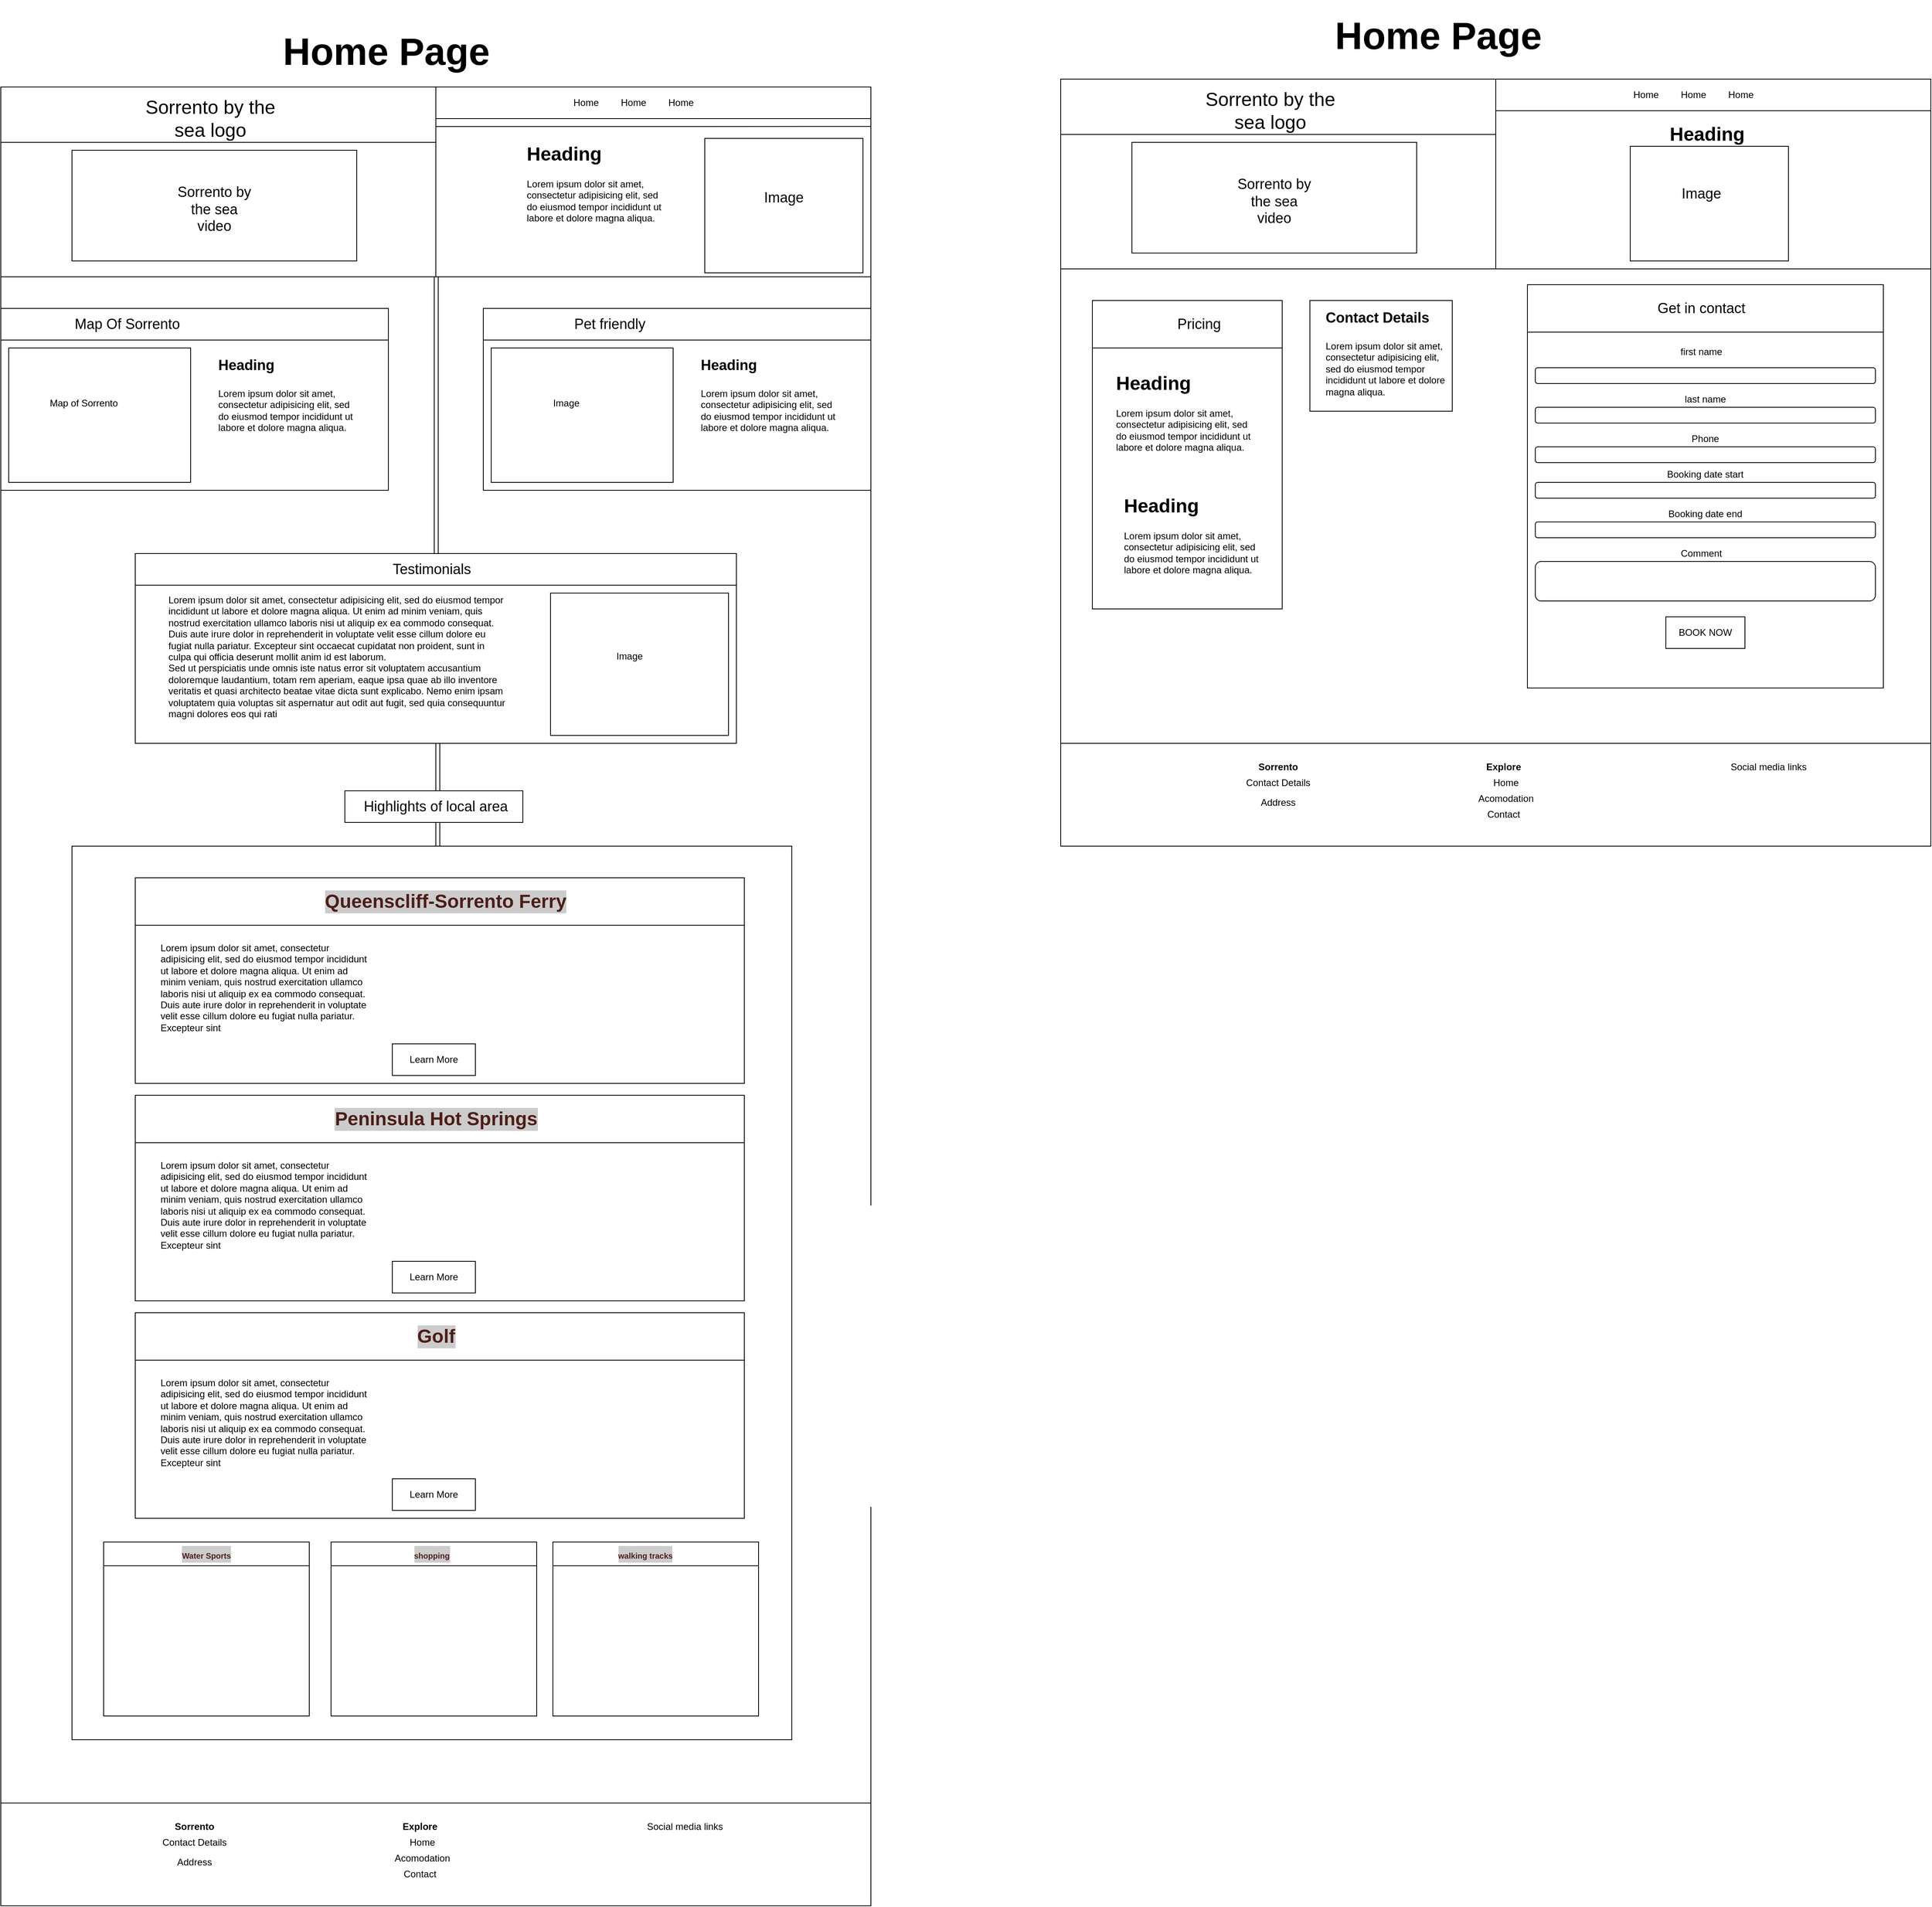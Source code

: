 <mxfile version="13.6.9" type="github">
  <diagram name="Page-1" id="03018318-947c-dd8e-b7a3-06fadd420f32">
    <mxGraphModel dx="8310" dy="4660" grid="1" gridSize="10" guides="1" tooltips="1" connect="1" arrows="1" fold="1" page="1" pageScale="1" pageWidth="1100" pageHeight="850" background="#ffffff" math="0" shadow="0">
      <root>
        <mxCell id="0" />
        <mxCell id="1" parent="0" />
        <mxCell id="rN2n2UMtnNxQBnkrzZtM-392" value="" style="rounded=0;whiteSpace=wrap;html=1;" vertex="1" parent="1">
          <mxGeometry x="1910" y="230" width="490" height="430" as="geometry" />
        </mxCell>
        <mxCell id="rN2n2UMtnNxQBnkrzZtM-379" value="" style="rounded=0;whiteSpace=wrap;html=1;" vertex="1" parent="1">
          <mxGeometry x="558" y="1150" width="5" height="350" as="geometry" />
        </mxCell>
        <mxCell id="rN2n2UMtnNxQBnkrzZtM-97" value="" style="rounded=0;whiteSpace=wrap;html=1;" vertex="1" parent="1">
          <mxGeometry x="550" y="60" width="550" height="180" as="geometry" />
        </mxCell>
        <mxCell id="rN2n2UMtnNxQBnkrzZtM-83" value="" style="rounded=0;whiteSpace=wrap;html=1;" vertex="1" parent="1">
          <mxGeometry width="1100" height="2300" as="geometry" />
        </mxCell>
        <mxCell id="rN2n2UMtnNxQBnkrzZtM-52" value="" style="rounded=0;whiteSpace=wrap;html=1;" vertex="1" parent="1">
          <mxGeometry x="170" y="1000" width="770" height="60" as="geometry" />
        </mxCell>
        <mxCell id="rN2n2UMtnNxQBnkrzZtM-1" value="" style="rounded=0;whiteSpace=wrap;html=1;" vertex="1" parent="1">
          <mxGeometry width="550" height="240" as="geometry" />
        </mxCell>
        <mxCell id="rN2n2UMtnNxQBnkrzZtM-2" value="" style="rounded=0;whiteSpace=wrap;html=1;" vertex="1" parent="1">
          <mxGeometry x="550" width="550" height="240" as="geometry" />
        </mxCell>
        <mxCell id="rN2n2UMtnNxQBnkrzZtM-3" value="" style="rounded=0;whiteSpace=wrap;html=1;" vertex="1" parent="1">
          <mxGeometry width="550" height="70" as="geometry" />
        </mxCell>
        <mxCell id="rN2n2UMtnNxQBnkrzZtM-4" value="&lt;font style=&quot;font-size: 24px&quot;&gt;Sorrento by the sea logo&lt;/font&gt;" style="text;html=1;strokeColor=none;fillColor=none;align=center;verticalAlign=middle;whiteSpace=wrap;rounded=0;" vertex="1" parent="1">
          <mxGeometry x="160" y="30" width="210" height="20" as="geometry" />
        </mxCell>
        <mxCell id="rN2n2UMtnNxQBnkrzZtM-5" value="" style="rounded=0;whiteSpace=wrap;html=1;" vertex="1" parent="1">
          <mxGeometry x="90" y="80" width="360" height="140" as="geometry" />
        </mxCell>
        <mxCell id="rN2n2UMtnNxQBnkrzZtM-6" value="&lt;font style=&quot;font-size: 18px&quot;&gt;Sorrento by the sea video&lt;/font&gt;" style="text;html=1;strokeColor=none;fillColor=none;align=center;verticalAlign=middle;whiteSpace=wrap;rounded=0;" vertex="1" parent="1">
          <mxGeometry x="220" y="130" width="100" height="50" as="geometry" />
        </mxCell>
        <mxCell id="rN2n2UMtnNxQBnkrzZtM-7" value="" style="rounded=0;whiteSpace=wrap;html=1;" vertex="1" parent="1">
          <mxGeometry x="550" width="550" height="40" as="geometry" />
        </mxCell>
        <mxCell id="rN2n2UMtnNxQBnkrzZtM-8" value="Home" style="text;html=1;strokeColor=none;fillColor=none;align=center;verticalAlign=middle;whiteSpace=wrap;rounded=0;" vertex="1" parent="1">
          <mxGeometry x="720" y="10" width="40" height="20" as="geometry" />
        </mxCell>
        <mxCell id="rN2n2UMtnNxQBnkrzZtM-9" value="Home" style="text;html=1;strokeColor=none;fillColor=none;align=center;verticalAlign=middle;whiteSpace=wrap;rounded=0;" vertex="1" parent="1">
          <mxGeometry x="780" y="10" width="40" height="20" as="geometry" />
        </mxCell>
        <mxCell id="rN2n2UMtnNxQBnkrzZtM-10" value="Home" style="text;html=1;strokeColor=none;fillColor=none;align=center;verticalAlign=middle;whiteSpace=wrap;rounded=0;" vertex="1" parent="1">
          <mxGeometry x="840" y="10" width="40" height="20" as="geometry" />
        </mxCell>
        <mxCell id="rN2n2UMtnNxQBnkrzZtM-11" value="" style="rounded=0;whiteSpace=wrap;html=1;" vertex="1" parent="1">
          <mxGeometry x="890" y="65" width="200" height="170" as="geometry" />
        </mxCell>
        <mxCell id="rN2n2UMtnNxQBnkrzZtM-12" value="&lt;font style=&quot;font-size: 18px&quot;&gt;Image&lt;/font&gt;" style="text;html=1;strokeColor=none;fillColor=none;align=center;verticalAlign=middle;whiteSpace=wrap;rounded=0;" vertex="1" parent="1">
          <mxGeometry x="950" y="105" width="80" height="70" as="geometry" />
        </mxCell>
        <mxCell id="rN2n2UMtnNxQBnkrzZtM-13" value="&lt;h1&gt;Heading&lt;/h1&gt;&lt;p&gt;Lorem ipsum dolor sit amet, consectetur adipisicing elit, sed do eiusmod tempor incididunt ut labore et dolore magna aliqua.&lt;/p&gt;" style="text;html=1;strokeColor=none;fillColor=none;spacing=5;spacingTop=-20;whiteSpace=wrap;overflow=hidden;rounded=0;" vertex="1" parent="1">
          <mxGeometry x="660" y="65" width="190" height="120" as="geometry" />
        </mxCell>
        <mxCell id="rN2n2UMtnNxQBnkrzZtM-17" value="" style="rounded=0;whiteSpace=wrap;html=1;" vertex="1" parent="1">
          <mxGeometry x="550" y="760" width="5" height="350" as="geometry" />
        </mxCell>
        <mxCell id="rN2n2UMtnNxQBnkrzZtM-19" value="" style="rounded=0;whiteSpace=wrap;html=1;" vertex="1" parent="1">
          <mxGeometry y="280" width="490" height="230" as="geometry" />
        </mxCell>
        <mxCell id="rN2n2UMtnNxQBnkrzZtM-21" value="" style="rounded=0;whiteSpace=wrap;html=1;" vertex="1" parent="1">
          <mxGeometry y="280" width="490" height="40" as="geometry" />
        </mxCell>
        <mxCell id="rN2n2UMtnNxQBnkrzZtM-22" value="&lt;font style=&quot;font-size: 18px&quot;&gt;Map Of Sorrento&lt;/font&gt;" style="text;html=1;strokeColor=none;fillColor=none;align=center;verticalAlign=middle;whiteSpace=wrap;rounded=0;" vertex="1" parent="1">
          <mxGeometry x="70" y="285" width="180" height="30" as="geometry" />
        </mxCell>
        <mxCell id="rN2n2UMtnNxQBnkrzZtM-24" value="" style="rounded=0;whiteSpace=wrap;html=1;" vertex="1" parent="1">
          <mxGeometry x="10" y="330" width="230" height="170" as="geometry" />
        </mxCell>
        <mxCell id="rN2n2UMtnNxQBnkrzZtM-25" value="Map of Sorrento&lt;br&gt;" style="text;html=1;strokeColor=none;fillColor=none;align=center;verticalAlign=middle;whiteSpace=wrap;rounded=0;" vertex="1" parent="1">
          <mxGeometry x="50" y="370" width="110" height="60" as="geometry" />
        </mxCell>
        <mxCell id="rN2n2UMtnNxQBnkrzZtM-27" value="&lt;h1&gt;&lt;font style=&quot;font-size: 18px&quot;&gt;Heading&lt;/font&gt;&lt;/h1&gt;&lt;p&gt;Lorem ipsum dolor sit amet, consectetur adipisicing elit, sed do eiusmod tempor incididunt ut labore et dolore magna aliqua.&lt;/p&gt;" style="text;html=1;strokeColor=none;fillColor=none;spacing=5;spacingTop=-20;whiteSpace=wrap;overflow=hidden;rounded=0;" vertex="1" parent="1">
          <mxGeometry x="270" y="330" width="190" height="120" as="geometry" />
        </mxCell>
        <mxCell id="rN2n2UMtnNxQBnkrzZtM-32" value="" style="rounded=0;whiteSpace=wrap;html=1;" vertex="1" parent="1">
          <mxGeometry x="610" y="280" width="490" height="230" as="geometry" />
        </mxCell>
        <mxCell id="rN2n2UMtnNxQBnkrzZtM-33" value="" style="rounded=0;whiteSpace=wrap;html=1;" vertex="1" parent="1">
          <mxGeometry x="610" y="280" width="490" height="40" as="geometry" />
        </mxCell>
        <mxCell id="rN2n2UMtnNxQBnkrzZtM-34" value="&lt;font style=&quot;font-size: 18px&quot;&gt;Pet friendly&lt;/font&gt;" style="text;html=1;strokeColor=none;fillColor=none;align=center;verticalAlign=middle;whiteSpace=wrap;rounded=0;" vertex="1" parent="1">
          <mxGeometry x="680" y="285" width="180" height="30" as="geometry" />
        </mxCell>
        <mxCell id="rN2n2UMtnNxQBnkrzZtM-35" value="" style="rounded=0;whiteSpace=wrap;html=1;" vertex="1" parent="1">
          <mxGeometry x="620" y="330" width="230" height="170" as="geometry" />
        </mxCell>
        <mxCell id="rN2n2UMtnNxQBnkrzZtM-36" value="Image" style="text;html=1;strokeColor=none;fillColor=none;align=center;verticalAlign=middle;whiteSpace=wrap;rounded=0;" vertex="1" parent="1">
          <mxGeometry x="660" y="370" width="110" height="60" as="geometry" />
        </mxCell>
        <mxCell id="rN2n2UMtnNxQBnkrzZtM-37" value="&lt;h1&gt;&lt;font style=&quot;font-size: 18px&quot;&gt;Heading&lt;/font&gt;&lt;/h1&gt;&lt;p&gt;Lorem ipsum dolor sit amet, consectetur adipisicing elit, sed do eiusmod tempor incididunt ut labore et dolore magna aliqua.&lt;/p&gt;" style="text;html=1;strokeColor=none;fillColor=none;spacing=5;spacingTop=-20;whiteSpace=wrap;overflow=hidden;rounded=0;" vertex="1" parent="1">
          <mxGeometry x="880" y="330" width="190" height="120" as="geometry" />
        </mxCell>
        <mxCell id="rN2n2UMtnNxQBnkrzZtM-38" value="" style="rounded=0;whiteSpace=wrap;html=1;" vertex="1" parent="1">
          <mxGeometry x="170" y="590" width="760" height="240" as="geometry" />
        </mxCell>
        <mxCell id="rN2n2UMtnNxQBnkrzZtM-39" value="" style="rounded=0;whiteSpace=wrap;html=1;" vertex="1" parent="1">
          <mxGeometry x="695" y="640" width="225" height="180" as="geometry" />
        </mxCell>
        <mxCell id="rN2n2UMtnNxQBnkrzZtM-40" value="" style="rounded=0;whiteSpace=wrap;html=1;" vertex="1" parent="1">
          <mxGeometry x="170" y="590" width="760" height="40" as="geometry" />
        </mxCell>
        <mxCell id="rN2n2UMtnNxQBnkrzZtM-41" value="&lt;font style=&quot;font-size: 18px&quot;&gt;Testimonials&lt;/font&gt;" style="text;html=1;strokeColor=none;fillColor=none;align=center;verticalAlign=middle;whiteSpace=wrap;rounded=0;" vertex="1" parent="1">
          <mxGeometry x="470" y="600" width="150" height="20" as="geometry" />
        </mxCell>
        <mxCell id="rN2n2UMtnNxQBnkrzZtM-43" value="Lorem ipsum dolor sit amet, consectetur adipisicing elit, sed do eiusmod tempor incididunt ut labore et dolore magna aliqua. Ut enim ad minim veniam, quis nostrud exercitation ullamco laboris nisi ut aliquip ex ea commodo consequat. Duis aute irure dolor in reprehenderit in voluptate velit esse cillum dolore eu fugiat nulla pariatur. Excepteur sint occaecat cupidatat non proident, sunt in culpa qui officia deserunt mollit anim id est laborum.&lt;br&gt;Sed ut perspiciatis unde omnis iste natus error sit voluptatem accusantium doloremque laudantium, totam rem aperiam, eaque ipsa quae ab illo inventore veritatis et quasi architecto beatae vitae dicta sunt explicabo. Nemo enim ipsam voluptatem quia voluptas sit aspernatur aut odit aut fugit, sed quia consequuntur magni dolores eos qui rati" style="text;spacingTop=-5;whiteSpace=wrap;html=1;align=left;fontSize=12;fontFamily=Helvetica;fillColor=none;strokeColor=none;" vertex="1" parent="1">
          <mxGeometry x="210" y="640" width="430" height="180" as="geometry" />
        </mxCell>
        <mxCell id="rN2n2UMtnNxQBnkrzZtM-45" value="Image" style="text;html=1;strokeColor=none;fillColor=none;align=center;verticalAlign=middle;whiteSpace=wrap;rounded=0;" vertex="1" parent="1">
          <mxGeometry x="740" y="690" width="110" height="60" as="geometry" />
        </mxCell>
        <mxCell id="rN2n2UMtnNxQBnkrzZtM-46" value="" style="rounded=0;whiteSpace=wrap;html=1;" vertex="1" parent="1">
          <mxGeometry x="435" y="890" width="225" height="40" as="geometry" />
        </mxCell>
        <mxCell id="rN2n2UMtnNxQBnkrzZtM-47" value="&lt;font style=&quot;font-size: 18px&quot;&gt;Highlights of local area&lt;/font&gt;" style="text;html=1;strokeColor=none;fillColor=none;align=center;verticalAlign=middle;whiteSpace=wrap;rounded=0;" vertex="1" parent="1">
          <mxGeometry x="420" y="900" width="260" height="20" as="geometry" />
        </mxCell>
        <mxCell id="rN2n2UMtnNxQBnkrzZtM-48" value="" style="rounded=0;whiteSpace=wrap;html=1;" vertex="1" parent="1">
          <mxGeometry x="90" y="960" width="910" height="1130" as="geometry" />
        </mxCell>
        <mxCell id="rN2n2UMtnNxQBnkrzZtM-49" value="" style="rounded=0;whiteSpace=wrap;html=1;" vertex="1" parent="1">
          <mxGeometry x="170" y="1000" width="770" height="260" as="geometry" />
        </mxCell>
        <mxCell id="rN2n2UMtnNxQBnkrzZtM-53" value="" style="rounded=0;whiteSpace=wrap;html=1;" vertex="1" parent="1">
          <mxGeometry x="170" y="1000" width="770" height="60" as="geometry" />
        </mxCell>
        <mxCell id="rN2n2UMtnNxQBnkrzZtM-50" value="&lt;h2 style=&quot;padding: 0px ; margin: 0px ; font-size: 24px ; color: rgb(77 , 29 , 24) ; background-color: rgba(0 , 0 , 0 , 0.2) ; font-family: &amp;#34;helvetica&amp;#34; , &amp;#34;calibri&amp;#34; , sans-serif&quot;&gt;Queenscliff-Sorrento Ferry&lt;/h2&gt;" style="text;html=1;strokeColor=none;fillColor=none;align=center;verticalAlign=middle;whiteSpace=wrap;rounded=0;" vertex="1" parent="1">
          <mxGeometry x="405" y="1020" width="315" height="20" as="geometry" />
        </mxCell>
        <mxCell id="rN2n2UMtnNxQBnkrzZtM-54" value="Lorem ipsum dolor sit amet, consectetur adipisicing elit, sed do eiusmod tempor incididunt ut labore et dolore magna aliqua. Ut enim ad minim veniam, quis nostrud exercitation ullamco laboris nisi ut aliquip ex ea commodo consequat. Duis aute irure dolor in reprehenderit in voluptate velit esse cillum dolore eu fugiat nulla pariatur. Excepteur sint" style="text;spacingTop=-5;whiteSpace=wrap;html=1;align=left;fontSize=12;fontFamily=Helvetica;fillColor=none;strokeColor=none;" vertex="1" parent="1">
          <mxGeometry x="200" y="1080" width="270" height="120" as="geometry" />
        </mxCell>
        <mxCell id="rN2n2UMtnNxQBnkrzZtM-56" value="" style="rounded=0;whiteSpace=wrap;html=1;" vertex="1" parent="1">
          <mxGeometry x="495" y="1210" width="105" height="40" as="geometry" />
        </mxCell>
        <mxCell id="rN2n2UMtnNxQBnkrzZtM-57" value="Learn More" style="text;html=1;strokeColor=none;fillColor=none;align=center;verticalAlign=middle;whiteSpace=wrap;rounded=0;" vertex="1" parent="1">
          <mxGeometry x="510" y="1220" width="75" height="20" as="geometry" />
        </mxCell>
        <mxCell id="rN2n2UMtnNxQBnkrzZtM-58" value="" style="rounded=0;whiteSpace=wrap;html=1;" vertex="1" parent="1">
          <mxGeometry x="170" y="1275" width="770" height="60" as="geometry" />
        </mxCell>
        <mxCell id="rN2n2UMtnNxQBnkrzZtM-59" value="" style="rounded=0;whiteSpace=wrap;html=1;" vertex="1" parent="1">
          <mxGeometry x="170" y="1275" width="770" height="260" as="geometry" />
        </mxCell>
        <mxCell id="rN2n2UMtnNxQBnkrzZtM-60" value="" style="rounded=0;whiteSpace=wrap;html=1;" vertex="1" parent="1">
          <mxGeometry x="170" y="1275" width="770" height="60" as="geometry" />
        </mxCell>
        <mxCell id="rN2n2UMtnNxQBnkrzZtM-61" value="&lt;h2 style=&quot;padding: 0px ; margin: 0px ; font-size: 24px ; color: rgb(77 , 29 , 24) ; background-color: rgba(0 , 0 , 0 , 0.2) ; font-family: &amp;#34;helvetica&amp;#34; , &amp;#34;calibri&amp;#34; , sans-serif&quot;&gt;Peninsula Hot Springs&lt;/h2&gt;" style="text;html=1;strokeColor=none;fillColor=none;align=center;verticalAlign=middle;whiteSpace=wrap;rounded=0;" vertex="1" parent="1">
          <mxGeometry x="403" y="1295" width="295" height="20" as="geometry" />
        </mxCell>
        <mxCell id="rN2n2UMtnNxQBnkrzZtM-62" value="Lorem ipsum dolor sit amet, consectetur adipisicing elit, sed do eiusmod tempor incididunt ut labore et dolore magna aliqua. Ut enim ad minim veniam, quis nostrud exercitation ullamco laboris nisi ut aliquip ex ea commodo consequat. Duis aute irure dolor in reprehenderit in voluptate velit esse cillum dolore eu fugiat nulla pariatur. Excepteur sint" style="text;spacingTop=-5;whiteSpace=wrap;html=1;align=left;fontSize=12;fontFamily=Helvetica;fillColor=none;strokeColor=none;" vertex="1" parent="1">
          <mxGeometry x="200" y="1355" width="270" height="120" as="geometry" />
        </mxCell>
        <mxCell id="rN2n2UMtnNxQBnkrzZtM-63" value="" style="rounded=0;whiteSpace=wrap;html=1;" vertex="1" parent="1">
          <mxGeometry x="495" y="1485" width="105" height="40" as="geometry" />
        </mxCell>
        <mxCell id="rN2n2UMtnNxQBnkrzZtM-64" value="Learn More" style="text;html=1;strokeColor=none;fillColor=none;align=center;verticalAlign=middle;whiteSpace=wrap;rounded=0;" vertex="1" parent="1">
          <mxGeometry x="510" y="1495" width="75" height="20" as="geometry" />
        </mxCell>
        <mxCell id="rN2n2UMtnNxQBnkrzZtM-65" value="" style="rounded=0;whiteSpace=wrap;html=1;" vertex="1" parent="1">
          <mxGeometry x="170" y="1550" width="770" height="60" as="geometry" />
        </mxCell>
        <mxCell id="rN2n2UMtnNxQBnkrzZtM-66" value="" style="rounded=0;whiteSpace=wrap;html=1;" vertex="1" parent="1">
          <mxGeometry x="170" y="1550" width="770" height="260" as="geometry" />
        </mxCell>
        <mxCell id="rN2n2UMtnNxQBnkrzZtM-67" value="" style="rounded=0;whiteSpace=wrap;html=1;" vertex="1" parent="1">
          <mxGeometry x="170" y="1550" width="770" height="60" as="geometry" />
        </mxCell>
        <mxCell id="rN2n2UMtnNxQBnkrzZtM-68" value="&lt;h2 style=&quot;padding: 0px ; margin: 0px ; font-size: 24px ; color: rgb(77 , 29 , 24) ; background-color: rgba(0 , 0 , 0 , 0.2) ; font-family: &amp;#34;helvetica&amp;#34; , &amp;#34;calibri&amp;#34; , sans-serif&quot;&gt;Golf&lt;/h2&gt;" style="text;html=1;strokeColor=none;fillColor=none;align=center;verticalAlign=middle;whiteSpace=wrap;rounded=0;" vertex="1" parent="1">
          <mxGeometry x="403" y="1570" width="295" height="20" as="geometry" />
        </mxCell>
        <mxCell id="rN2n2UMtnNxQBnkrzZtM-69" value="Lorem ipsum dolor sit amet, consectetur adipisicing elit, sed do eiusmod tempor incididunt ut labore et dolore magna aliqua. Ut enim ad minim veniam, quis nostrud exercitation ullamco laboris nisi ut aliquip ex ea commodo consequat. Duis aute irure dolor in reprehenderit in voluptate velit esse cillum dolore eu fugiat nulla pariatur. Excepteur sint" style="text;spacingTop=-5;whiteSpace=wrap;html=1;align=left;fontSize=12;fontFamily=Helvetica;fillColor=none;strokeColor=none;" vertex="1" parent="1">
          <mxGeometry x="200" y="1630" width="270" height="120" as="geometry" />
        </mxCell>
        <mxCell id="rN2n2UMtnNxQBnkrzZtM-70" value="" style="rounded=0;whiteSpace=wrap;html=1;" vertex="1" parent="1">
          <mxGeometry x="495" y="1760" width="105" height="40" as="geometry" />
        </mxCell>
        <mxCell id="rN2n2UMtnNxQBnkrzZtM-71" value="Learn More" style="text;html=1;strokeColor=none;fillColor=none;align=center;verticalAlign=middle;whiteSpace=wrap;rounded=0;" vertex="1" parent="1">
          <mxGeometry x="510" y="1770" width="75" height="20" as="geometry" />
        </mxCell>
        <mxCell id="rN2n2UMtnNxQBnkrzZtM-72" value="" style="rounded=0;whiteSpace=wrap;html=1;" vertex="1" parent="1">
          <mxGeometry x="130" y="1840" width="260" height="220" as="geometry" />
        </mxCell>
        <mxCell id="rN2n2UMtnNxQBnkrzZtM-73" value="" style="rounded=0;whiteSpace=wrap;html=1;" vertex="1" parent="1">
          <mxGeometry x="417.5" y="1840" width="260" height="220" as="geometry" />
        </mxCell>
        <mxCell id="rN2n2UMtnNxQBnkrzZtM-74" value="" style="rounded=0;whiteSpace=wrap;html=1;" vertex="1" parent="1">
          <mxGeometry x="698" y="1840" width="260" height="220" as="geometry" />
        </mxCell>
        <mxCell id="rN2n2UMtnNxQBnkrzZtM-75" value="" style="rounded=0;whiteSpace=wrap;html=1;" vertex="1" parent="1">
          <mxGeometry x="130" y="1840" width="260" height="30" as="geometry" />
        </mxCell>
        <mxCell id="rN2n2UMtnNxQBnkrzZtM-76" value="" style="rounded=0;whiteSpace=wrap;html=1;" vertex="1" parent="1">
          <mxGeometry x="417.5" y="1840" width="260" height="30" as="geometry" />
        </mxCell>
        <mxCell id="rN2n2UMtnNxQBnkrzZtM-77" value="" style="rounded=0;whiteSpace=wrap;html=1;" vertex="1" parent="1">
          <mxGeometry x="698" y="1840" width="260" height="30" as="geometry" />
        </mxCell>
        <mxCell id="rN2n2UMtnNxQBnkrzZtM-80" value="&lt;h2 style=&quot;padding: 0px ; margin: 0px ; color: rgb(77 , 29 , 24) ; background-color: rgba(0 , 0 , 0 , 0.2) ; font-family: &amp;#34;helvetica&amp;#34; , &amp;#34;calibri&amp;#34; , sans-serif&quot;&gt;&lt;font style=&quot;font-size: 10px&quot;&gt;Water Sports&lt;/font&gt;&lt;/h2&gt;" style="text;html=1;strokeColor=none;fillColor=none;align=center;verticalAlign=middle;whiteSpace=wrap;rounded=0;" vertex="1" parent="1">
          <mxGeometry x="215" y="1845" width="90" height="20" as="geometry" />
        </mxCell>
        <mxCell id="rN2n2UMtnNxQBnkrzZtM-81" value="&lt;h2 style=&quot;padding: 0px ; margin: 0px ; color: rgb(77 , 29 , 24) ; background-color: rgba(0 , 0 , 0 , 0.2) ; font-family: &amp;#34;helvetica&amp;#34; , &amp;#34;calibri&amp;#34; , sans-serif&quot;&gt;&lt;font style=&quot;font-size: 10px&quot;&gt;shopping&lt;/font&gt;&lt;/h2&gt;" style="text;html=1;strokeColor=none;fillColor=none;align=center;verticalAlign=middle;whiteSpace=wrap;rounded=0;" vertex="1" parent="1">
          <mxGeometry x="500" y="1845" width="90" height="20" as="geometry" />
        </mxCell>
        <mxCell id="rN2n2UMtnNxQBnkrzZtM-82" value="&lt;h2 style=&quot;padding: 0px ; margin: 0px ; color: rgb(77 , 29 , 24) ; background-color: rgba(0 , 0 , 0 , 0.2) ; font-family: &amp;#34;helvetica&amp;#34; , &amp;#34;calibri&amp;#34; , sans-serif&quot;&gt;&lt;font style=&quot;font-size: 10px&quot;&gt;walking tracks&lt;/font&gt;&lt;/h2&gt;" style="text;html=1;strokeColor=none;fillColor=none;align=center;verticalAlign=middle;whiteSpace=wrap;rounded=0;" vertex="1" parent="1">
          <mxGeometry x="770" y="1845" width="90" height="20" as="geometry" />
        </mxCell>
        <mxCell id="rN2n2UMtnNxQBnkrzZtM-84" value="" style="rounded=0;whiteSpace=wrap;html=1;" vertex="1" parent="1">
          <mxGeometry y="2170" width="1100" height="130" as="geometry" />
        </mxCell>
        <mxCell id="rN2n2UMtnNxQBnkrzZtM-87" value="&lt;b&gt;Sorrento&lt;/b&gt;" style="text;html=1;strokeColor=none;fillColor=none;align=center;verticalAlign=middle;whiteSpace=wrap;rounded=0;" vertex="1" parent="1">
          <mxGeometry x="225" y="2190" width="40" height="20" as="geometry" />
        </mxCell>
        <mxCell id="rN2n2UMtnNxQBnkrzZtM-88" value="Contact Details" style="text;html=1;strokeColor=none;fillColor=none;align=center;verticalAlign=middle;whiteSpace=wrap;rounded=0;" vertex="1" parent="1">
          <mxGeometry x="190" y="2210" width="110" height="20" as="geometry" />
        </mxCell>
        <mxCell id="rN2n2UMtnNxQBnkrzZtM-90" value="Address" style="text;html=1;strokeColor=none;fillColor=none;align=center;verticalAlign=middle;whiteSpace=wrap;rounded=0;" vertex="1" parent="1">
          <mxGeometry x="225" y="2235" width="40" height="20" as="geometry" />
        </mxCell>
        <mxCell id="rN2n2UMtnNxQBnkrzZtM-91" value="&lt;b&gt;Explore&lt;/b&gt;" style="text;html=1;strokeColor=none;fillColor=none;align=center;verticalAlign=middle;whiteSpace=wrap;rounded=0;" vertex="1" parent="1">
          <mxGeometry x="510" y="2190" width="40" height="20" as="geometry" />
        </mxCell>
        <mxCell id="rN2n2UMtnNxQBnkrzZtM-92" value="Home" style="text;html=1;strokeColor=none;fillColor=none;align=center;verticalAlign=middle;whiteSpace=wrap;rounded=0;" vertex="1" parent="1">
          <mxGeometry x="513" y="2210" width="40" height="20" as="geometry" />
        </mxCell>
        <mxCell id="rN2n2UMtnNxQBnkrzZtM-93" value="Acomodation" style="text;html=1;strokeColor=none;fillColor=none;align=center;verticalAlign=middle;whiteSpace=wrap;rounded=0;" vertex="1" parent="1">
          <mxGeometry x="488" y="2230" width="90" height="20" as="geometry" />
        </mxCell>
        <mxCell id="rN2n2UMtnNxQBnkrzZtM-94" value="Contact" style="text;html=1;strokeColor=none;fillColor=none;align=center;verticalAlign=middle;whiteSpace=wrap;rounded=0;" vertex="1" parent="1">
          <mxGeometry x="485" y="2250" width="90" height="20" as="geometry" />
        </mxCell>
        <mxCell id="rN2n2UMtnNxQBnkrzZtM-95" value="Social media links" style="text;html=1;strokeColor=none;fillColor=none;align=center;verticalAlign=middle;whiteSpace=wrap;rounded=0;" vertex="1" parent="1">
          <mxGeometry x="810" y="2190" width="110" height="20" as="geometry" />
        </mxCell>
        <mxCell id="rN2n2UMtnNxQBnkrzZtM-96" value="&lt;font style=&quot;font-size: 48px&quot;&gt;&lt;b&gt;Home Page&lt;/b&gt;&lt;/font&gt;" style="text;html=1;strokeColor=none;fillColor=none;align=center;verticalAlign=middle;whiteSpace=wrap;rounded=0;" vertex="1" parent="1">
          <mxGeometry x="250" y="-90" width="475" height="90" as="geometry" />
        </mxCell>
        <mxCell id="rN2n2UMtnNxQBnkrzZtM-98" value="" style="endArrow=none;html=1;entryX=1;entryY=0.208;entryDx=0;entryDy=0;entryPerimeter=0;" edge="1" parent="1" target="rN2n2UMtnNxQBnkrzZtM-2">
          <mxGeometry width="50" height="50" relative="1" as="geometry">
            <mxPoint x="550" y="50" as="sourcePoint" />
            <mxPoint x="600" as="targetPoint" />
          </mxGeometry>
        </mxCell>
        <mxCell id="rN2n2UMtnNxQBnkrzZtM-300" value="" style="rounded=0;whiteSpace=wrap;html=1;" vertex="1" parent="1">
          <mxGeometry x="1880" y="40" width="550" height="180" as="geometry" />
        </mxCell>
        <mxCell id="rN2n2UMtnNxQBnkrzZtM-301" value="" style="rounded=0;whiteSpace=wrap;html=1;" vertex="1" parent="1">
          <mxGeometry x="1340" y="-10" width="1100" height="970" as="geometry" />
        </mxCell>
        <mxCell id="rN2n2UMtnNxQBnkrzZtM-303" value="" style="rounded=0;whiteSpace=wrap;html=1;" vertex="1" parent="1">
          <mxGeometry x="1340" y="-10" width="550" height="240" as="geometry" />
        </mxCell>
        <mxCell id="rN2n2UMtnNxQBnkrzZtM-304" value="" style="rounded=0;whiteSpace=wrap;html=1;" vertex="1" parent="1">
          <mxGeometry x="1890" y="-10" width="550" height="240" as="geometry" />
        </mxCell>
        <mxCell id="rN2n2UMtnNxQBnkrzZtM-305" value="" style="rounded=0;whiteSpace=wrap;html=1;" vertex="1" parent="1">
          <mxGeometry x="1340" y="-10" width="550" height="70" as="geometry" />
        </mxCell>
        <mxCell id="rN2n2UMtnNxQBnkrzZtM-306" value="&lt;font style=&quot;font-size: 24px&quot;&gt;Sorrento by the sea logo&lt;/font&gt;" style="text;html=1;strokeColor=none;fillColor=none;align=center;verticalAlign=middle;whiteSpace=wrap;rounded=0;" vertex="1" parent="1">
          <mxGeometry x="1500" y="20" width="210" height="20" as="geometry" />
        </mxCell>
        <mxCell id="rN2n2UMtnNxQBnkrzZtM-307" value="" style="rounded=0;whiteSpace=wrap;html=1;" vertex="1" parent="1">
          <mxGeometry x="1430" y="70" width="360" height="140" as="geometry" />
        </mxCell>
        <mxCell id="rN2n2UMtnNxQBnkrzZtM-308" value="&lt;font style=&quot;font-size: 18px&quot;&gt;Sorrento by the sea video&lt;/font&gt;" style="text;html=1;strokeColor=none;fillColor=none;align=center;verticalAlign=middle;whiteSpace=wrap;rounded=0;" vertex="1" parent="1">
          <mxGeometry x="1560" y="120" width="100" height="50" as="geometry" />
        </mxCell>
        <mxCell id="rN2n2UMtnNxQBnkrzZtM-309" value="" style="rounded=0;whiteSpace=wrap;html=1;" vertex="1" parent="1">
          <mxGeometry x="1890" y="-10" width="550" height="40" as="geometry" />
        </mxCell>
        <mxCell id="rN2n2UMtnNxQBnkrzZtM-310" value="Home" style="text;html=1;strokeColor=none;fillColor=none;align=center;verticalAlign=middle;whiteSpace=wrap;rounded=0;" vertex="1" parent="1">
          <mxGeometry x="2060" width="40" height="20" as="geometry" />
        </mxCell>
        <mxCell id="rN2n2UMtnNxQBnkrzZtM-311" value="Home" style="text;html=1;strokeColor=none;fillColor=none;align=center;verticalAlign=middle;whiteSpace=wrap;rounded=0;" vertex="1" parent="1">
          <mxGeometry x="2120" width="40" height="20" as="geometry" />
        </mxCell>
        <mxCell id="rN2n2UMtnNxQBnkrzZtM-312" value="Home" style="text;html=1;strokeColor=none;fillColor=none;align=center;verticalAlign=middle;whiteSpace=wrap;rounded=0;" vertex="1" parent="1">
          <mxGeometry x="2180" width="40" height="20" as="geometry" />
        </mxCell>
        <mxCell id="rN2n2UMtnNxQBnkrzZtM-313" value="" style="rounded=0;whiteSpace=wrap;html=1;" vertex="1" parent="1">
          <mxGeometry x="2060" y="75" width="200" height="145" as="geometry" />
        </mxCell>
        <mxCell id="rN2n2UMtnNxQBnkrzZtM-314" value="&lt;font style=&quot;font-size: 18px&quot;&gt;Image&lt;/font&gt;" style="text;html=1;strokeColor=none;fillColor=none;align=center;verticalAlign=middle;whiteSpace=wrap;rounded=0;" vertex="1" parent="1">
          <mxGeometry x="2110" y="100" width="80" height="70" as="geometry" />
        </mxCell>
        <mxCell id="rN2n2UMtnNxQBnkrzZtM-315" value="&lt;h1&gt;Heading&lt;/h1&gt;&lt;p&gt;&lt;br&gt;&lt;/p&gt;" style="text;html=1;strokeColor=none;fillColor=none;spacing=5;spacingTop=-20;whiteSpace=wrap;overflow=hidden;rounded=0;" vertex="1" parent="1">
          <mxGeometry x="2105" y="40" width="190" height="35" as="geometry" />
        </mxCell>
        <mxCell id="rN2n2UMtnNxQBnkrzZtM-367" value="" style="rounded=0;whiteSpace=wrap;html=1;" vertex="1" parent="1">
          <mxGeometry x="1340" y="830" width="1100" height="130" as="geometry" />
        </mxCell>
        <mxCell id="rN2n2UMtnNxQBnkrzZtM-368" value="&lt;b&gt;Sorrento&lt;/b&gt;" style="text;html=1;strokeColor=none;fillColor=none;align=center;verticalAlign=middle;whiteSpace=wrap;rounded=0;" vertex="1" parent="1">
          <mxGeometry x="1595" y="850" width="40" height="20" as="geometry" />
        </mxCell>
        <mxCell id="rN2n2UMtnNxQBnkrzZtM-369" value="Contact Details" style="text;html=1;strokeColor=none;fillColor=none;align=center;verticalAlign=middle;whiteSpace=wrap;rounded=0;" vertex="1" parent="1">
          <mxGeometry x="1560" y="870" width="110" height="20" as="geometry" />
        </mxCell>
        <mxCell id="rN2n2UMtnNxQBnkrzZtM-370" value="Address" style="text;html=1;strokeColor=none;fillColor=none;align=center;verticalAlign=middle;whiteSpace=wrap;rounded=0;" vertex="1" parent="1">
          <mxGeometry x="1595" y="895" width="40" height="20" as="geometry" />
        </mxCell>
        <mxCell id="rN2n2UMtnNxQBnkrzZtM-371" value="&lt;b&gt;Explore&lt;/b&gt;" style="text;html=1;strokeColor=none;fillColor=none;align=center;verticalAlign=middle;whiteSpace=wrap;rounded=0;" vertex="1" parent="1">
          <mxGeometry x="1880" y="850" width="40" height="20" as="geometry" />
        </mxCell>
        <mxCell id="rN2n2UMtnNxQBnkrzZtM-372" value="Home" style="text;html=1;strokeColor=none;fillColor=none;align=center;verticalAlign=middle;whiteSpace=wrap;rounded=0;" vertex="1" parent="1">
          <mxGeometry x="1883" y="870" width="40" height="20" as="geometry" />
        </mxCell>
        <mxCell id="rN2n2UMtnNxQBnkrzZtM-373" value="Acomodation" style="text;html=1;strokeColor=none;fillColor=none;align=center;verticalAlign=middle;whiteSpace=wrap;rounded=0;" vertex="1" parent="1">
          <mxGeometry x="1858" y="890" width="90" height="20" as="geometry" />
        </mxCell>
        <mxCell id="rN2n2UMtnNxQBnkrzZtM-374" value="Contact" style="text;html=1;strokeColor=none;fillColor=none;align=center;verticalAlign=middle;whiteSpace=wrap;rounded=0;" vertex="1" parent="1">
          <mxGeometry x="1855" y="910" width="90" height="20" as="geometry" />
        </mxCell>
        <mxCell id="rN2n2UMtnNxQBnkrzZtM-375" value="Social media links" style="text;html=1;strokeColor=none;fillColor=none;align=center;verticalAlign=middle;whiteSpace=wrap;rounded=0;" vertex="1" parent="1">
          <mxGeometry x="2180" y="850" width="110" height="20" as="geometry" />
        </mxCell>
        <mxCell id="rN2n2UMtnNxQBnkrzZtM-376" value="&lt;font style=&quot;font-size: 48px&quot;&gt;&lt;b&gt;Home Page&lt;/b&gt;&lt;/font&gt;" style="text;html=1;strokeColor=none;fillColor=none;align=center;verticalAlign=middle;whiteSpace=wrap;rounded=0;" vertex="1" parent="1">
          <mxGeometry x="1580" y="-110" width="475" height="90" as="geometry" />
        </mxCell>
        <mxCell id="rN2n2UMtnNxQBnkrzZtM-378" value="" style="rounded=0;whiteSpace=wrap;html=1;" vertex="1" parent="1">
          <mxGeometry x="548" y="240" width="5" height="350" as="geometry" />
        </mxCell>
        <mxCell id="rN2n2UMtnNxQBnkrzZtM-380" value="" style="rounded=0;whiteSpace=wrap;html=1;" vertex="1" parent="1">
          <mxGeometry x="1380" y="270" width="240" height="390" as="geometry" />
        </mxCell>
        <mxCell id="rN2n2UMtnNxQBnkrzZtM-382" value="" style="rounded=0;whiteSpace=wrap;html=1;" vertex="1" parent="1">
          <mxGeometry x="1380" y="270" width="240" height="60" as="geometry" />
        </mxCell>
        <mxCell id="rN2n2UMtnNxQBnkrzZtM-383" value="&lt;font style=&quot;font-size: 18px&quot;&gt;Pricing&lt;/font&gt;" style="text;html=1;strokeColor=none;fillColor=none;align=center;verticalAlign=middle;whiteSpace=wrap;rounded=0;" vertex="1" parent="1">
          <mxGeometry x="1480" y="290" width="70" height="20" as="geometry" />
        </mxCell>
        <mxCell id="rN2n2UMtnNxQBnkrzZtM-384" value="&lt;h1&gt;Heading&lt;/h1&gt;&lt;p&gt;Lorem ipsum dolor sit amet, consectetur adipisicing elit, sed do eiusmod tempor incididunt ut labore et dolore magna aliqua.&lt;/p&gt;" style="text;html=1;strokeColor=none;fillColor=none;spacing=5;spacingTop=-20;whiteSpace=wrap;overflow=hidden;rounded=0;" vertex="1" parent="1">
          <mxGeometry x="1405" y="355" width="190" height="120" as="geometry" />
        </mxCell>
        <mxCell id="rN2n2UMtnNxQBnkrzZtM-385" value="&lt;h1&gt;Heading&lt;/h1&gt;&lt;p&gt;Lorem ipsum dolor sit amet, consectetur adipisicing elit, sed do eiusmod tempor incididunt ut labore et dolore magna aliqua.&lt;/p&gt;" style="text;html=1;strokeColor=none;fillColor=none;spacing=5;spacingTop=-20;whiteSpace=wrap;overflow=hidden;rounded=0;" vertex="1" parent="1">
          <mxGeometry x="1415" y="510" width="190" height="120" as="geometry" />
        </mxCell>
        <mxCell id="rN2n2UMtnNxQBnkrzZtM-386" value="" style="rounded=0;whiteSpace=wrap;html=1;" vertex="1" parent="1">
          <mxGeometry x="1655" y="270" width="180" height="140" as="geometry" />
        </mxCell>
        <mxCell id="rN2n2UMtnNxQBnkrzZtM-388" value="&lt;h1&gt;&lt;font style=&quot;font-size: 18px&quot;&gt;Contact Details&lt;/font&gt;&lt;/h1&gt;&lt;p&gt;Lorem ipsum dolor sit amet, consectetur adipisicing elit, sed do eiusmod tempor incididunt ut labore et dolore magna aliqua.&lt;/p&gt;" style="text;html=1;strokeColor=none;fillColor=none;spacing=5;spacingTop=-20;whiteSpace=wrap;overflow=hidden;rounded=0;" vertex="1" parent="1">
          <mxGeometry x="1670" y="270" width="170" height="130" as="geometry" />
        </mxCell>
        <mxCell id="rN2n2UMtnNxQBnkrzZtM-393" value="" style="rounded=0;whiteSpace=wrap;html=1;" vertex="1" parent="1">
          <mxGeometry x="1930" y="250" width="450" height="510" as="geometry" />
        </mxCell>
        <mxCell id="rN2n2UMtnNxQBnkrzZtM-395" value="" style="rounded=0;whiteSpace=wrap;html=1;" vertex="1" parent="1">
          <mxGeometry x="1930" y="250" width="450" height="60" as="geometry" />
        </mxCell>
        <mxCell id="rN2n2UMtnNxQBnkrzZtM-391" value="&lt;font style=&quot;font-size: 18px&quot;&gt;Get in contact&lt;/font&gt;" style="text;html=1;strokeColor=none;fillColor=none;align=center;verticalAlign=middle;whiteSpace=wrap;rounded=0;" vertex="1" parent="1">
          <mxGeometry x="2080" y="270" width="140" height="20" as="geometry" />
        </mxCell>
        <mxCell id="rN2n2UMtnNxQBnkrzZtM-396" value="first name" style="text;html=1;strokeColor=none;fillColor=none;align=center;verticalAlign=middle;whiteSpace=wrap;rounded=0;" vertex="1" parent="1">
          <mxGeometry x="2115" y="325" width="70" height="20" as="geometry" />
        </mxCell>
        <mxCell id="rN2n2UMtnNxQBnkrzZtM-397" value="" style="rounded=1;whiteSpace=wrap;html=1;" vertex="1" parent="1">
          <mxGeometry x="1940" y="355" width="430" height="20" as="geometry" />
        </mxCell>
        <mxCell id="rN2n2UMtnNxQBnkrzZtM-398" value="last name" style="text;html=1;strokeColor=none;fillColor=none;align=center;verticalAlign=middle;whiteSpace=wrap;rounded=0;" vertex="1" parent="1">
          <mxGeometry x="2120" y="385" width="70" height="20" as="geometry" />
        </mxCell>
        <mxCell id="rN2n2UMtnNxQBnkrzZtM-399" value="" style="rounded=1;whiteSpace=wrap;html=1;" vertex="1" parent="1">
          <mxGeometry x="1940" y="405" width="430" height="20" as="geometry" />
        </mxCell>
        <mxCell id="rN2n2UMtnNxQBnkrzZtM-400" value="Phone" style="text;html=1;strokeColor=none;fillColor=none;align=center;verticalAlign=middle;whiteSpace=wrap;rounded=0;" vertex="1" parent="1">
          <mxGeometry x="2120" y="435" width="70" height="20" as="geometry" />
        </mxCell>
        <mxCell id="rN2n2UMtnNxQBnkrzZtM-401" value="" style="rounded=1;whiteSpace=wrap;html=1;" vertex="1" parent="1">
          <mxGeometry x="1940" y="455" width="430" height="20" as="geometry" />
        </mxCell>
        <mxCell id="rN2n2UMtnNxQBnkrzZtM-402" value="Booking date start" style="text;html=1;strokeColor=none;fillColor=none;align=center;verticalAlign=middle;whiteSpace=wrap;rounded=0;" vertex="1" parent="1">
          <mxGeometry x="2100" y="480" width="110" height="20" as="geometry" />
        </mxCell>
        <mxCell id="rN2n2UMtnNxQBnkrzZtM-403" value="" style="rounded=1;whiteSpace=wrap;html=1;" vertex="1" parent="1">
          <mxGeometry x="1940" y="500" width="430" height="20" as="geometry" />
        </mxCell>
        <mxCell id="rN2n2UMtnNxQBnkrzZtM-404" value="Booking date end" style="text;html=1;strokeColor=none;fillColor=none;align=center;verticalAlign=middle;whiteSpace=wrap;rounded=0;" vertex="1" parent="1">
          <mxGeometry x="2100" y="530" width="110" height="20" as="geometry" />
        </mxCell>
        <mxCell id="rN2n2UMtnNxQBnkrzZtM-405" value="" style="rounded=1;whiteSpace=wrap;html=1;" vertex="1" parent="1">
          <mxGeometry x="1940" y="550" width="430" height="20" as="geometry" />
        </mxCell>
        <mxCell id="rN2n2UMtnNxQBnkrzZtM-406" value="Comment" style="text;html=1;strokeColor=none;fillColor=none;align=center;verticalAlign=middle;whiteSpace=wrap;rounded=0;" vertex="1" parent="1">
          <mxGeometry x="2095" y="580" width="110" height="20" as="geometry" />
        </mxCell>
        <mxCell id="rN2n2UMtnNxQBnkrzZtM-407" value="" style="rounded=1;whiteSpace=wrap;html=1;" vertex="1" parent="1">
          <mxGeometry x="1940" y="600" width="430" height="50" as="geometry" />
        </mxCell>
        <mxCell id="rN2n2UMtnNxQBnkrzZtM-408" value="" style="rounded=0;whiteSpace=wrap;html=1;" vertex="1" parent="1">
          <mxGeometry x="2105" y="670" width="100" height="40" as="geometry" />
        </mxCell>
        <mxCell id="rN2n2UMtnNxQBnkrzZtM-409" value="BOOK NOW" style="text;html=1;strokeColor=none;fillColor=none;align=center;verticalAlign=middle;whiteSpace=wrap;rounded=0;" vertex="1" parent="1">
          <mxGeometry x="2120" y="680" width="70" height="20" as="geometry" />
        </mxCell>
      </root>
    </mxGraphModel>
  </diagram>
</mxfile>
